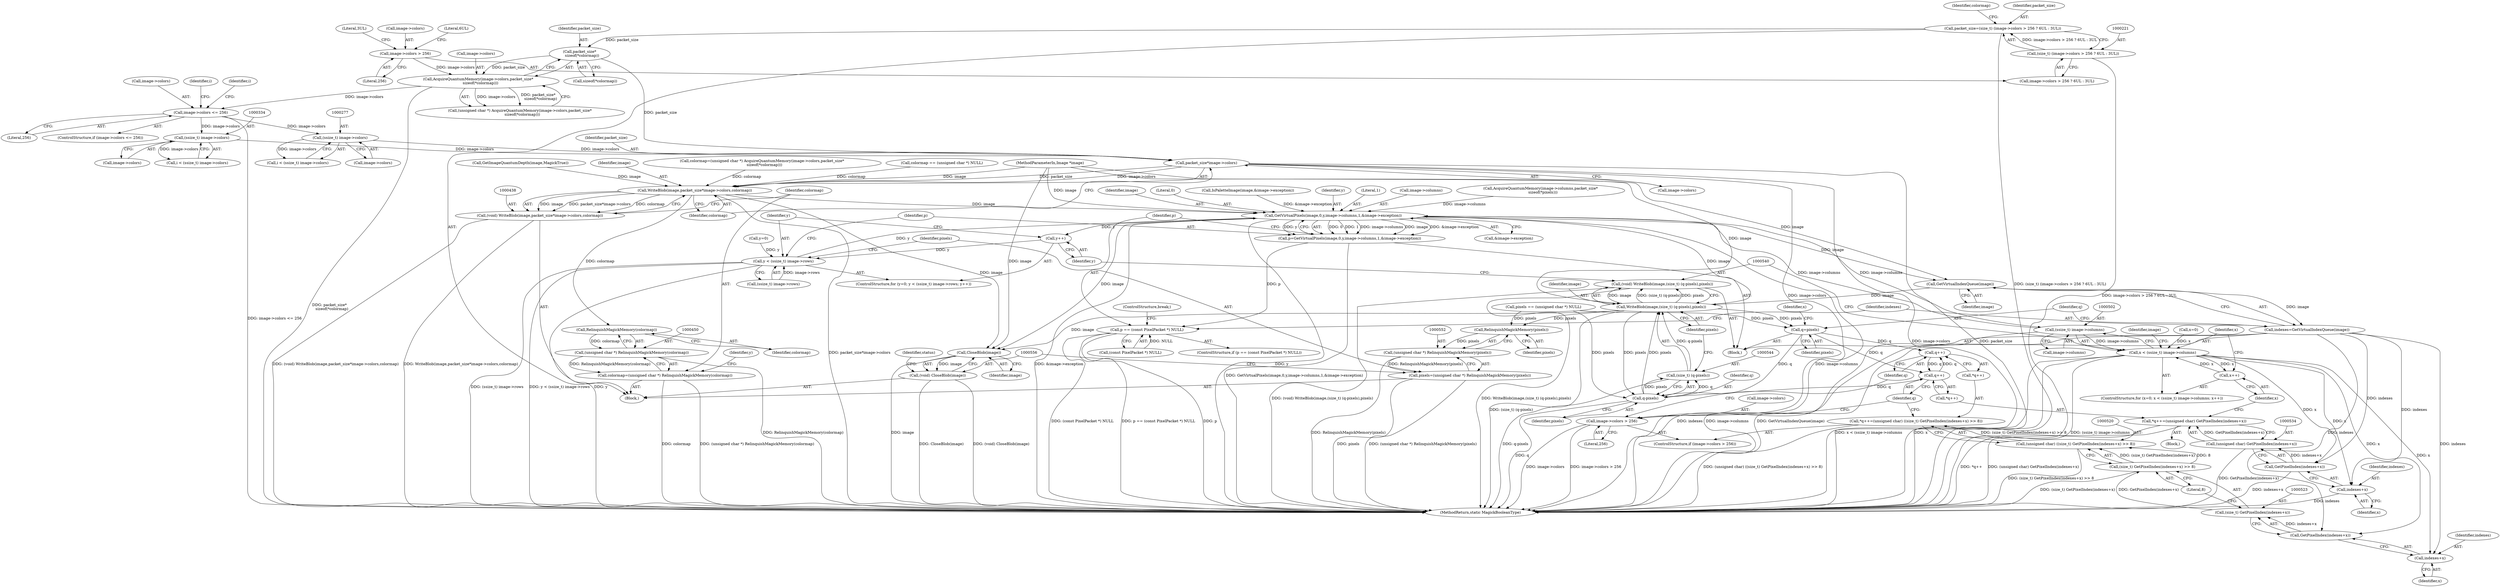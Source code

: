 digraph "0_ImageMagick_10b3823a7619ed22d42764733eb052c4159bc8c1@pointer" {
"1000441" [label="(Call,packet_size*image->colors)"];
"1000238" [label="(Call,packet_size*\n    sizeof(*colormap))"];
"1000218" [label="(Call,packet_size=(size_t) (image->colors > 256 ? 6UL : 3UL))"];
"1000220" [label="(Call,(size_t) (image->colors > 256 ? 6UL : 3UL))"];
"1000276" [label="(Call,(ssize_t) image->colors)"];
"1000265" [label="(Call,image->colors <= 256)"];
"1000234" [label="(Call,AcquireQuantumMemory(image->colors,packet_size*\n    sizeof(*colormap)))"];
"1000223" [label="(Call,image->colors > 256)"];
"1000333" [label="(Call,(ssize_t) image->colors)"];
"1000439" [label="(Call,WriteBlob(image,packet_size*image->colors,colormap))"];
"1000437" [label="(Call,(void) WriteBlob(image,packet_size*image->colors,colormap))"];
"1000451" [label="(Call,RelinquishMagickMemory(colormap))"];
"1000449" [label="(Call,(unsigned char *) RelinquishMagickMemory(colormap))"];
"1000447" [label="(Call,colormap=(unsigned char *) RelinquishMagickMemory(colormap))"];
"1000469" [label="(Call,GetVirtualPixels(image,0,y,image->columns,1,&image->exception))"];
"1000464" [label="(Call,y++)"];
"1000457" [label="(Call,y < (ssize_t) image->rows)"];
"1000467" [label="(Call,p=GetVirtualPixels(image,0,y,image->columns,1,&image->exception))"];
"1000482" [label="(Call,p == (const PixelPacket *) NULL)"];
"1000490" [label="(Call,GetVirtualIndexQueue(image))"];
"1000488" [label="(Call,indexes=GetVirtualIndexQueue(image))"];
"1000524" [label="(Call,GetPixelIndex(indexes+x))"];
"1000522" [label="(Call,(size_t) GetPixelIndex(indexes+x))"];
"1000521" [label="(Call,(size_t) GetPixelIndex(indexes+x) >> 8)"];
"1000519" [label="(Call,(unsigned char) ((size_t) GetPixelIndex(indexes+x) >> 8))"];
"1000515" [label="(Call,*q++=(unsigned char) ((size_t) GetPixelIndex(indexes+x) >> 8))"];
"1000525" [label="(Call,indexes+x)"];
"1000535" [label="(Call,GetPixelIndex(indexes+x))"];
"1000533" [label="(Call,(unsigned char) GetPixelIndex(indexes+x))"];
"1000529" [label="(Call,*q++=(unsigned char) GetPixelIndex(indexes+x))"];
"1000536" [label="(Call,indexes+x)"];
"1000541" [label="(Call,WriteBlob(image,(size_t) (q-pixels),pixels))"];
"1000492" [label="(Call,q=pixels)"];
"1000517" [label="(Call,q++)"];
"1000531" [label="(Call,q++)"];
"1000545" [label="(Call,q-pixels)"];
"1000543" [label="(Call,(size_t) (q-pixels))"];
"1000539" [label="(Call,(void) WriteBlob(image,(size_t) (q-pixels),pixels))"];
"1000553" [label="(Call,RelinquishMagickMemory(pixels))"];
"1000551" [label="(Call,(unsigned char *) RelinquishMagickMemory(pixels))"];
"1000549" [label="(Call,pixels=(unsigned char *) RelinquishMagickMemory(pixels))"];
"1000557" [label="(Call,CloseBlob(image))"];
"1000555" [label="(Call,(void) CloseBlob(image))"];
"1000501" [label="(Call,(ssize_t) image->columns)"];
"1000499" [label="(Call,x < (ssize_t) image->columns)"];
"1000506" [label="(Call,x++)"];
"1000510" [label="(Call,image->colors > 256)"];
"1000276" [label="(Call,(ssize_t) image->colors)"];
"1000527" [label="(Identifier,x)"];
"1000482" [label="(Call,p == (const PixelPacket *) NULL)"];
"1000473" [label="(Call,image->columns)"];
"1000539" [label="(Call,(void) WriteBlob(image,(size_t) (q-pixels),pixels))"];
"1000209" [label="(Call,AcquireQuantumMemory(image->columns,packet_size*\n    sizeof(*pixels)))"];
"1000441" [label="(Call,packet_size*image->colors)"];
"1000195" [label="(Call,GetImageQuantumDepth(image,MagickTrue))"];
"1000455" [label="(Identifier,y)"];
"1000532" [label="(Identifier,q)"];
"1000555" [label="(Call,(void) CloseBlob(image))"];
"1000437" [label="(Call,(void) WriteBlob(image,packet_size*image->colors,colormap))"];
"1000269" [label="(Literal,256)"];
"1000449" [label="(Call,(unsigned char *) RelinquishMagickMemory(colormap))"];
"1000443" [label="(Call,image->colors)"];
"1000545" [label="(Call,q-pixels)"];
"1000536" [label="(Call,indexes+x)"];
"1000488" [label="(Call,indexes=GetVirtualIndexQueue(image))"];
"1000231" [label="(Identifier,colormap)"];
"1000469" [label="(Call,GetVirtualPixels(image,0,y,image->columns,1,&image->exception))"];
"1000272" [label="(Identifier,i)"];
"1000528" [label="(Literal,8)"];
"1000219" [label="(Identifier,packet_size)"];
"1000494" [label="(Identifier,pixels)"];
"1000457" [label="(Call,y < (ssize_t) image->rows)"];
"1000451" [label="(Call,RelinquishMagickMemory(colormap))"];
"1000454" [label="(Call,y=0)"];
"1000561" [label="(MethodReturn,static MagickBooleanType)"];
"1000440" [label="(Identifier,image)"];
"1000468" [label="(Identifier,p)"];
"1000487" [label="(ControlStructure,break;)"];
"1000466" [label="(Block,)"];
"1000537" [label="(Identifier,indexes)"];
"1000500" [label="(Identifier,x)"];
"1000230" [label="(Call,colormap=(unsigned char *) AcquireQuantumMemory(image->colors,packet_size*\n    sizeof(*colormap)))"];
"1000507" [label="(Identifier,x)"];
"1000554" [label="(Identifier,pixels)"];
"1000274" [label="(Call,i < (ssize_t) image->colors)"];
"1000549" [label="(Call,pixels=(unsigned char *) RelinquishMagickMemory(pixels))"];
"1000510" [label="(Call,image->colors > 256)"];
"1000470" [label="(Identifier,image)"];
"1000501" [label="(Call,(ssize_t) image->columns)"];
"1000483" [label="(Identifier,p)"];
"1000533" [label="(Call,(unsigned char) GetPixelIndex(indexes+x))"];
"1000467" [label="(Call,p=GetVirtualPixels(image,0,y,image->columns,1,&image->exception))"];
"1000229" [label="(Literal,3UL)"];
"1000459" [label="(Call,(ssize_t) image->rows)"];
"1000546" [label="(Identifier,q)"];
"1000495" [label="(ControlStructure,for (x=0; x < (ssize_t) image->columns; x++))"];
"1000250" [label="(Call,colormap == (unsigned char *) NULL)"];
"1000218" [label="(Call,packet_size=(size_t) (image->colors > 256 ? 6UL : 3UL))"];
"1000264" [label="(ControlStructure,if (image->colors <= 256))"];
"1000458" [label="(Identifier,y)"];
"1000227" [label="(Literal,256)"];
"1000439" [label="(Call,WriteBlob(image,packet_size*image->colors,colormap))"];
"1000525" [label="(Call,indexes+x)"];
"1000245" [label="(Call,pixels == (unsigned char *) NULL)"];
"1000265" [label="(Call,image->colors <= 256)"];
"1000234" [label="(Call,AcquireQuantumMemory(image->colors,packet_size*\n    sizeof(*colormap)))"];
"1000493" [label="(Identifier,q)"];
"1000514" [label="(Literal,256)"];
"1000506" [label="(Call,x++)"];
"1000551" [label="(Call,(unsigned char *) RelinquishMagickMemory(pixels))"];
"1000442" [label="(Identifier,packet_size)"];
"1000481" [label="(ControlStructure,if (p == (const PixelPacket *) NULL))"];
"1000333" [label="(Call,(ssize_t) image->colors)"];
"1000464" [label="(Call,y++)"];
"1000524" [label="(Call,GetPixelIndex(indexes+x))"];
"1000220" [label="(Call,(size_t) (image->colors > 256 ? 6UL : 3UL))"];
"1000224" [label="(Call,image->colors)"];
"1000452" [label="(Identifier,colormap)"];
"1000228" [label="(Literal,6UL)"];
"1000235" [label="(Call,image->colors)"];
"1000239" [label="(Identifier,packet_size)"];
"1000508" [label="(Block,)"];
"1000519" [label="(Call,(unsigned char) ((size_t) GetPixelIndex(indexes+x) >> 8))"];
"1000541" [label="(Call,WriteBlob(image,(size_t) (q-pixels),pixels))"];
"1000547" [label="(Identifier,pixels)"];
"1000223" [label="(Call,image->colors > 256)"];
"1000465" [label="(Identifier,y)"];
"1000516" [label="(Call,*q++)"];
"1000522" [label="(Call,(size_t) GetPixelIndex(indexes+x))"];
"1000331" [label="(Call,i < (ssize_t) image->colors)"];
"1000535" [label="(Call,GetPixelIndex(indexes+x))"];
"1000335" [label="(Call,image->colors)"];
"1000548" [label="(Identifier,pixels)"];
"1000542" [label="(Identifier,image)"];
"1000526" [label="(Identifier,indexes)"];
"1000558" [label="(Identifier,image)"];
"1000497" [label="(Identifier,x)"];
"1000503" [label="(Call,image->columns)"];
"1000329" [label="(Identifier,i)"];
"1000550" [label="(Identifier,pixels)"];
"1000106" [label="(MethodParameterIn,Image *image)"];
"1000512" [label="(Identifier,image)"];
"1000471" [label="(Literal,0)"];
"1000181" [label="(Call,IsPaletteImage(image,&image->exception))"];
"1000240" [label="(Call,sizeof(*colormap))"];
"1000490" [label="(Call,GetVirtualIndexQueue(image))"];
"1000553" [label="(Call,RelinquishMagickMemory(pixels))"];
"1000530" [label="(Call,*q++)"];
"1000484" [label="(Call,(const PixelPacket *) NULL)"];
"1000529" [label="(Call,*q++=(unsigned char) GetPixelIndex(indexes+x))"];
"1000560" [label="(Identifier,status)"];
"1000278" [label="(Call,image->colors)"];
"1000521" [label="(Call,(size_t) GetPixelIndex(indexes+x) >> 8)"];
"1000538" [label="(Identifier,x)"];
"1000446" [label="(Identifier,colormap)"];
"1000453" [label="(ControlStructure,for (y=0; y < (ssize_t) image->rows; y++))"];
"1000518" [label="(Identifier,q)"];
"1000447" [label="(Call,colormap=(unsigned char *) RelinquishMagickMemory(colormap))"];
"1000511" [label="(Call,image->colors)"];
"1000517" [label="(Call,q++)"];
"1000499" [label="(Call,x < (ssize_t) image->columns)"];
"1000472" [label="(Identifier,y)"];
"1000491" [label="(Identifier,image)"];
"1000509" [label="(ControlStructure,if (image->colors > 256))"];
"1000476" [label="(Literal,1)"];
"1000515" [label="(Call,*q++=(unsigned char) ((size_t) GetPixelIndex(indexes+x) >> 8))"];
"1000557" [label="(Call,CloseBlob(image))"];
"1000543" [label="(Call,(size_t) (q-pixels))"];
"1000531" [label="(Call,q++)"];
"1000222" [label="(Call,image->colors > 256 ? 6UL : 3UL)"];
"1000238" [label="(Call,packet_size*\n    sizeof(*colormap))"];
"1000107" [label="(Block,)"];
"1000232" [label="(Call,(unsigned char *) AcquireQuantumMemory(image->colors,packet_size*\n    sizeof(*colormap)))"];
"1000496" [label="(Call,x=0)"];
"1000492" [label="(Call,q=pixels)"];
"1000448" [label="(Identifier,colormap)"];
"1000477" [label="(Call,&image->exception)"];
"1000266" [label="(Call,image->colors)"];
"1000489" [label="(Identifier,indexes)"];
"1000441" -> "1000439"  [label="AST: "];
"1000441" -> "1000443"  [label="CFG: "];
"1000442" -> "1000441"  [label="AST: "];
"1000443" -> "1000441"  [label="AST: "];
"1000446" -> "1000441"  [label="CFG: "];
"1000441" -> "1000561"  [label="DDG: packet_size"];
"1000441" -> "1000561"  [label="DDG: image->colors"];
"1000441" -> "1000439"  [label="DDG: packet_size"];
"1000441" -> "1000439"  [label="DDG: image->colors"];
"1000238" -> "1000441"  [label="DDG: packet_size"];
"1000276" -> "1000441"  [label="DDG: image->colors"];
"1000333" -> "1000441"  [label="DDG: image->colors"];
"1000441" -> "1000510"  [label="DDG: image->colors"];
"1000238" -> "1000234"  [label="AST: "];
"1000238" -> "1000240"  [label="CFG: "];
"1000239" -> "1000238"  [label="AST: "];
"1000240" -> "1000238"  [label="AST: "];
"1000234" -> "1000238"  [label="CFG: "];
"1000238" -> "1000234"  [label="DDG: packet_size"];
"1000218" -> "1000238"  [label="DDG: packet_size"];
"1000218" -> "1000107"  [label="AST: "];
"1000218" -> "1000220"  [label="CFG: "];
"1000219" -> "1000218"  [label="AST: "];
"1000220" -> "1000218"  [label="AST: "];
"1000231" -> "1000218"  [label="CFG: "];
"1000218" -> "1000561"  [label="DDG: (size_t) (image->colors > 256 ? 6UL : 3UL)"];
"1000220" -> "1000218"  [label="DDG: image->colors > 256 ? 6UL : 3UL"];
"1000220" -> "1000222"  [label="CFG: "];
"1000221" -> "1000220"  [label="AST: "];
"1000222" -> "1000220"  [label="AST: "];
"1000220" -> "1000561"  [label="DDG: image->colors > 256 ? 6UL : 3UL"];
"1000276" -> "1000274"  [label="AST: "];
"1000276" -> "1000278"  [label="CFG: "];
"1000277" -> "1000276"  [label="AST: "];
"1000278" -> "1000276"  [label="AST: "];
"1000274" -> "1000276"  [label="CFG: "];
"1000276" -> "1000274"  [label="DDG: image->colors"];
"1000265" -> "1000276"  [label="DDG: image->colors"];
"1000265" -> "1000264"  [label="AST: "];
"1000265" -> "1000269"  [label="CFG: "];
"1000266" -> "1000265"  [label="AST: "];
"1000269" -> "1000265"  [label="AST: "];
"1000272" -> "1000265"  [label="CFG: "];
"1000329" -> "1000265"  [label="CFG: "];
"1000265" -> "1000561"  [label="DDG: image->colors <= 256"];
"1000234" -> "1000265"  [label="DDG: image->colors"];
"1000265" -> "1000333"  [label="DDG: image->colors"];
"1000234" -> "1000232"  [label="AST: "];
"1000235" -> "1000234"  [label="AST: "];
"1000232" -> "1000234"  [label="CFG: "];
"1000234" -> "1000561"  [label="DDG: packet_size*\n    sizeof(*colormap)"];
"1000234" -> "1000232"  [label="DDG: image->colors"];
"1000234" -> "1000232"  [label="DDG: packet_size*\n    sizeof(*colormap)"];
"1000223" -> "1000234"  [label="DDG: image->colors"];
"1000223" -> "1000222"  [label="AST: "];
"1000223" -> "1000227"  [label="CFG: "];
"1000224" -> "1000223"  [label="AST: "];
"1000227" -> "1000223"  [label="AST: "];
"1000228" -> "1000223"  [label="CFG: "];
"1000229" -> "1000223"  [label="CFG: "];
"1000333" -> "1000331"  [label="AST: "];
"1000333" -> "1000335"  [label="CFG: "];
"1000334" -> "1000333"  [label="AST: "];
"1000335" -> "1000333"  [label="AST: "];
"1000331" -> "1000333"  [label="CFG: "];
"1000333" -> "1000331"  [label="DDG: image->colors"];
"1000439" -> "1000437"  [label="AST: "];
"1000439" -> "1000446"  [label="CFG: "];
"1000440" -> "1000439"  [label="AST: "];
"1000446" -> "1000439"  [label="AST: "];
"1000437" -> "1000439"  [label="CFG: "];
"1000439" -> "1000561"  [label="DDG: packet_size*image->colors"];
"1000439" -> "1000437"  [label="DDG: image"];
"1000439" -> "1000437"  [label="DDG: packet_size*image->colors"];
"1000439" -> "1000437"  [label="DDG: colormap"];
"1000195" -> "1000439"  [label="DDG: image"];
"1000106" -> "1000439"  [label="DDG: image"];
"1000250" -> "1000439"  [label="DDG: colormap"];
"1000230" -> "1000439"  [label="DDG: colormap"];
"1000439" -> "1000451"  [label="DDG: colormap"];
"1000439" -> "1000469"  [label="DDG: image"];
"1000439" -> "1000557"  [label="DDG: image"];
"1000437" -> "1000107"  [label="AST: "];
"1000438" -> "1000437"  [label="AST: "];
"1000448" -> "1000437"  [label="CFG: "];
"1000437" -> "1000561"  [label="DDG: (void) WriteBlob(image,packet_size*image->colors,colormap)"];
"1000437" -> "1000561"  [label="DDG: WriteBlob(image,packet_size*image->colors,colormap)"];
"1000451" -> "1000449"  [label="AST: "];
"1000451" -> "1000452"  [label="CFG: "];
"1000452" -> "1000451"  [label="AST: "];
"1000449" -> "1000451"  [label="CFG: "];
"1000451" -> "1000449"  [label="DDG: colormap"];
"1000449" -> "1000447"  [label="AST: "];
"1000450" -> "1000449"  [label="AST: "];
"1000447" -> "1000449"  [label="CFG: "];
"1000449" -> "1000561"  [label="DDG: RelinquishMagickMemory(colormap)"];
"1000449" -> "1000447"  [label="DDG: RelinquishMagickMemory(colormap)"];
"1000447" -> "1000107"  [label="AST: "];
"1000448" -> "1000447"  [label="AST: "];
"1000455" -> "1000447"  [label="CFG: "];
"1000447" -> "1000561"  [label="DDG: (unsigned char *) RelinquishMagickMemory(colormap)"];
"1000447" -> "1000561"  [label="DDG: colormap"];
"1000469" -> "1000467"  [label="AST: "];
"1000469" -> "1000477"  [label="CFG: "];
"1000470" -> "1000469"  [label="AST: "];
"1000471" -> "1000469"  [label="AST: "];
"1000472" -> "1000469"  [label="AST: "];
"1000473" -> "1000469"  [label="AST: "];
"1000476" -> "1000469"  [label="AST: "];
"1000477" -> "1000469"  [label="AST: "];
"1000467" -> "1000469"  [label="CFG: "];
"1000469" -> "1000561"  [label="DDG: y"];
"1000469" -> "1000561"  [label="DDG: &image->exception"];
"1000469" -> "1000561"  [label="DDG: image->columns"];
"1000469" -> "1000464"  [label="DDG: y"];
"1000469" -> "1000467"  [label="DDG: 0"];
"1000469" -> "1000467"  [label="DDG: 1"];
"1000469" -> "1000467"  [label="DDG: image->columns"];
"1000469" -> "1000467"  [label="DDG: image"];
"1000469" -> "1000467"  [label="DDG: &image->exception"];
"1000469" -> "1000467"  [label="DDG: y"];
"1000541" -> "1000469"  [label="DDG: image"];
"1000106" -> "1000469"  [label="DDG: image"];
"1000457" -> "1000469"  [label="DDG: y"];
"1000209" -> "1000469"  [label="DDG: image->columns"];
"1000501" -> "1000469"  [label="DDG: image->columns"];
"1000181" -> "1000469"  [label="DDG: &image->exception"];
"1000469" -> "1000490"  [label="DDG: image"];
"1000469" -> "1000501"  [label="DDG: image->columns"];
"1000469" -> "1000557"  [label="DDG: image"];
"1000464" -> "1000453"  [label="AST: "];
"1000464" -> "1000465"  [label="CFG: "];
"1000465" -> "1000464"  [label="AST: "];
"1000458" -> "1000464"  [label="CFG: "];
"1000464" -> "1000457"  [label="DDG: y"];
"1000457" -> "1000453"  [label="AST: "];
"1000457" -> "1000459"  [label="CFG: "];
"1000458" -> "1000457"  [label="AST: "];
"1000459" -> "1000457"  [label="AST: "];
"1000468" -> "1000457"  [label="CFG: "];
"1000550" -> "1000457"  [label="CFG: "];
"1000457" -> "1000561"  [label="DDG: (ssize_t) image->rows"];
"1000457" -> "1000561"  [label="DDG: y < (ssize_t) image->rows"];
"1000457" -> "1000561"  [label="DDG: y"];
"1000454" -> "1000457"  [label="DDG: y"];
"1000459" -> "1000457"  [label="DDG: image->rows"];
"1000467" -> "1000466"  [label="AST: "];
"1000468" -> "1000467"  [label="AST: "];
"1000483" -> "1000467"  [label="CFG: "];
"1000467" -> "1000561"  [label="DDG: GetVirtualPixels(image,0,y,image->columns,1,&image->exception)"];
"1000467" -> "1000482"  [label="DDG: p"];
"1000482" -> "1000481"  [label="AST: "];
"1000482" -> "1000484"  [label="CFG: "];
"1000483" -> "1000482"  [label="AST: "];
"1000484" -> "1000482"  [label="AST: "];
"1000487" -> "1000482"  [label="CFG: "];
"1000489" -> "1000482"  [label="CFG: "];
"1000482" -> "1000561"  [label="DDG: p"];
"1000482" -> "1000561"  [label="DDG: (const PixelPacket *) NULL"];
"1000482" -> "1000561"  [label="DDG: p == (const PixelPacket *) NULL"];
"1000484" -> "1000482"  [label="DDG: NULL"];
"1000490" -> "1000488"  [label="AST: "];
"1000490" -> "1000491"  [label="CFG: "];
"1000491" -> "1000490"  [label="AST: "];
"1000488" -> "1000490"  [label="CFG: "];
"1000490" -> "1000488"  [label="DDG: image"];
"1000106" -> "1000490"  [label="DDG: image"];
"1000490" -> "1000541"  [label="DDG: image"];
"1000488" -> "1000466"  [label="AST: "];
"1000489" -> "1000488"  [label="AST: "];
"1000493" -> "1000488"  [label="CFG: "];
"1000488" -> "1000561"  [label="DDG: indexes"];
"1000488" -> "1000561"  [label="DDG: GetVirtualIndexQueue(image)"];
"1000488" -> "1000524"  [label="DDG: indexes"];
"1000488" -> "1000525"  [label="DDG: indexes"];
"1000488" -> "1000535"  [label="DDG: indexes"];
"1000488" -> "1000536"  [label="DDG: indexes"];
"1000524" -> "1000522"  [label="AST: "];
"1000524" -> "1000525"  [label="CFG: "];
"1000525" -> "1000524"  [label="AST: "];
"1000522" -> "1000524"  [label="CFG: "];
"1000524" -> "1000522"  [label="DDG: indexes+x"];
"1000499" -> "1000524"  [label="DDG: x"];
"1000522" -> "1000521"  [label="AST: "];
"1000523" -> "1000522"  [label="AST: "];
"1000528" -> "1000522"  [label="CFG: "];
"1000522" -> "1000521"  [label="DDG: GetPixelIndex(indexes+x)"];
"1000521" -> "1000519"  [label="AST: "];
"1000521" -> "1000528"  [label="CFG: "];
"1000528" -> "1000521"  [label="AST: "];
"1000519" -> "1000521"  [label="CFG: "];
"1000521" -> "1000561"  [label="DDG: (size_t) GetPixelIndex(indexes+x)"];
"1000521" -> "1000519"  [label="DDG: (size_t) GetPixelIndex(indexes+x)"];
"1000521" -> "1000519"  [label="DDG: 8"];
"1000519" -> "1000515"  [label="AST: "];
"1000520" -> "1000519"  [label="AST: "];
"1000515" -> "1000519"  [label="CFG: "];
"1000519" -> "1000561"  [label="DDG: (size_t) GetPixelIndex(indexes+x) >> 8"];
"1000519" -> "1000515"  [label="DDG: (size_t) GetPixelIndex(indexes+x) >> 8"];
"1000515" -> "1000509"  [label="AST: "];
"1000516" -> "1000515"  [label="AST: "];
"1000532" -> "1000515"  [label="CFG: "];
"1000515" -> "1000561"  [label="DDG: (unsigned char) ((size_t) GetPixelIndex(indexes+x) >> 8)"];
"1000525" -> "1000527"  [label="CFG: "];
"1000526" -> "1000525"  [label="AST: "];
"1000527" -> "1000525"  [label="AST: "];
"1000499" -> "1000525"  [label="DDG: x"];
"1000535" -> "1000533"  [label="AST: "];
"1000535" -> "1000536"  [label="CFG: "];
"1000536" -> "1000535"  [label="AST: "];
"1000533" -> "1000535"  [label="CFG: "];
"1000535" -> "1000561"  [label="DDG: indexes+x"];
"1000535" -> "1000533"  [label="DDG: indexes+x"];
"1000499" -> "1000535"  [label="DDG: x"];
"1000533" -> "1000529"  [label="AST: "];
"1000534" -> "1000533"  [label="AST: "];
"1000529" -> "1000533"  [label="CFG: "];
"1000533" -> "1000561"  [label="DDG: GetPixelIndex(indexes+x)"];
"1000533" -> "1000529"  [label="DDG: GetPixelIndex(indexes+x)"];
"1000529" -> "1000508"  [label="AST: "];
"1000530" -> "1000529"  [label="AST: "];
"1000507" -> "1000529"  [label="CFG: "];
"1000529" -> "1000561"  [label="DDG: (unsigned char) GetPixelIndex(indexes+x)"];
"1000529" -> "1000561"  [label="DDG: *q++"];
"1000536" -> "1000538"  [label="CFG: "];
"1000537" -> "1000536"  [label="AST: "];
"1000538" -> "1000536"  [label="AST: "];
"1000536" -> "1000561"  [label="DDG: indexes"];
"1000499" -> "1000536"  [label="DDG: x"];
"1000541" -> "1000539"  [label="AST: "];
"1000541" -> "1000548"  [label="CFG: "];
"1000542" -> "1000541"  [label="AST: "];
"1000543" -> "1000541"  [label="AST: "];
"1000548" -> "1000541"  [label="AST: "];
"1000539" -> "1000541"  [label="CFG: "];
"1000541" -> "1000561"  [label="DDG: (size_t) (q-pixels)"];
"1000541" -> "1000492"  [label="DDG: pixels"];
"1000541" -> "1000539"  [label="DDG: image"];
"1000541" -> "1000539"  [label="DDG: (size_t) (q-pixels)"];
"1000541" -> "1000539"  [label="DDG: pixels"];
"1000106" -> "1000541"  [label="DDG: image"];
"1000543" -> "1000541"  [label="DDG: q-pixels"];
"1000541" -> "1000545"  [label="DDG: pixels"];
"1000545" -> "1000541"  [label="DDG: pixels"];
"1000541" -> "1000553"  [label="DDG: pixels"];
"1000541" -> "1000557"  [label="DDG: image"];
"1000492" -> "1000466"  [label="AST: "];
"1000492" -> "1000494"  [label="CFG: "];
"1000493" -> "1000492"  [label="AST: "];
"1000494" -> "1000492"  [label="AST: "];
"1000497" -> "1000492"  [label="CFG: "];
"1000245" -> "1000492"  [label="DDG: pixels"];
"1000492" -> "1000517"  [label="DDG: q"];
"1000492" -> "1000531"  [label="DDG: q"];
"1000492" -> "1000545"  [label="DDG: q"];
"1000517" -> "1000516"  [label="AST: "];
"1000517" -> "1000518"  [label="CFG: "];
"1000518" -> "1000517"  [label="AST: "];
"1000516" -> "1000517"  [label="CFG: "];
"1000531" -> "1000517"  [label="DDG: q"];
"1000517" -> "1000531"  [label="DDG: q"];
"1000531" -> "1000530"  [label="AST: "];
"1000531" -> "1000532"  [label="CFG: "];
"1000532" -> "1000531"  [label="AST: "];
"1000530" -> "1000531"  [label="CFG: "];
"1000531" -> "1000545"  [label="DDG: q"];
"1000545" -> "1000543"  [label="AST: "];
"1000545" -> "1000547"  [label="CFG: "];
"1000546" -> "1000545"  [label="AST: "];
"1000547" -> "1000545"  [label="AST: "];
"1000543" -> "1000545"  [label="CFG: "];
"1000545" -> "1000561"  [label="DDG: q"];
"1000545" -> "1000543"  [label="DDG: q"];
"1000545" -> "1000543"  [label="DDG: pixels"];
"1000245" -> "1000545"  [label="DDG: pixels"];
"1000544" -> "1000543"  [label="AST: "];
"1000548" -> "1000543"  [label="CFG: "];
"1000543" -> "1000561"  [label="DDG: q-pixels"];
"1000539" -> "1000466"  [label="AST: "];
"1000540" -> "1000539"  [label="AST: "];
"1000465" -> "1000539"  [label="CFG: "];
"1000539" -> "1000561"  [label="DDG: (void) WriteBlob(image,(size_t) (q-pixels),pixels)"];
"1000539" -> "1000561"  [label="DDG: WriteBlob(image,(size_t) (q-pixels),pixels)"];
"1000553" -> "1000551"  [label="AST: "];
"1000553" -> "1000554"  [label="CFG: "];
"1000554" -> "1000553"  [label="AST: "];
"1000551" -> "1000553"  [label="CFG: "];
"1000553" -> "1000551"  [label="DDG: pixels"];
"1000245" -> "1000553"  [label="DDG: pixels"];
"1000551" -> "1000549"  [label="AST: "];
"1000552" -> "1000551"  [label="AST: "];
"1000549" -> "1000551"  [label="CFG: "];
"1000551" -> "1000561"  [label="DDG: RelinquishMagickMemory(pixels)"];
"1000551" -> "1000549"  [label="DDG: RelinquishMagickMemory(pixels)"];
"1000549" -> "1000107"  [label="AST: "];
"1000550" -> "1000549"  [label="AST: "];
"1000556" -> "1000549"  [label="CFG: "];
"1000549" -> "1000561"  [label="DDG: pixels"];
"1000549" -> "1000561"  [label="DDG: (unsigned char *) RelinquishMagickMemory(pixels)"];
"1000557" -> "1000555"  [label="AST: "];
"1000557" -> "1000558"  [label="CFG: "];
"1000558" -> "1000557"  [label="AST: "];
"1000555" -> "1000557"  [label="CFG: "];
"1000557" -> "1000561"  [label="DDG: image"];
"1000557" -> "1000555"  [label="DDG: image"];
"1000106" -> "1000557"  [label="DDG: image"];
"1000555" -> "1000107"  [label="AST: "];
"1000556" -> "1000555"  [label="AST: "];
"1000560" -> "1000555"  [label="CFG: "];
"1000555" -> "1000561"  [label="DDG: CloseBlob(image)"];
"1000555" -> "1000561"  [label="DDG: (void) CloseBlob(image)"];
"1000501" -> "1000499"  [label="AST: "];
"1000501" -> "1000503"  [label="CFG: "];
"1000502" -> "1000501"  [label="AST: "];
"1000503" -> "1000501"  [label="AST: "];
"1000499" -> "1000501"  [label="CFG: "];
"1000501" -> "1000561"  [label="DDG: image->columns"];
"1000501" -> "1000499"  [label="DDG: image->columns"];
"1000499" -> "1000495"  [label="AST: "];
"1000500" -> "1000499"  [label="AST: "];
"1000512" -> "1000499"  [label="CFG: "];
"1000540" -> "1000499"  [label="CFG: "];
"1000499" -> "1000561"  [label="DDG: x < (ssize_t) image->columns"];
"1000499" -> "1000561"  [label="DDG: x"];
"1000499" -> "1000561"  [label="DDG: (ssize_t) image->columns"];
"1000506" -> "1000499"  [label="DDG: x"];
"1000496" -> "1000499"  [label="DDG: x"];
"1000499" -> "1000506"  [label="DDG: x"];
"1000506" -> "1000495"  [label="AST: "];
"1000506" -> "1000507"  [label="CFG: "];
"1000507" -> "1000506"  [label="AST: "];
"1000500" -> "1000506"  [label="CFG: "];
"1000510" -> "1000509"  [label="AST: "];
"1000510" -> "1000514"  [label="CFG: "];
"1000511" -> "1000510"  [label="AST: "];
"1000514" -> "1000510"  [label="AST: "];
"1000518" -> "1000510"  [label="CFG: "];
"1000532" -> "1000510"  [label="CFG: "];
"1000510" -> "1000561"  [label="DDG: image->colors"];
"1000510" -> "1000561"  [label="DDG: image->colors > 256"];
}
